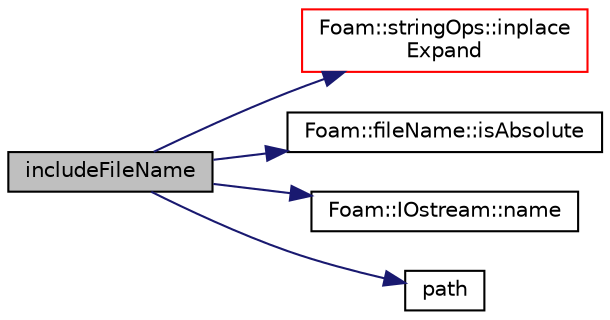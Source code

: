 digraph "includeFileName"
{
  bgcolor="transparent";
  edge [fontname="Helvetica",fontsize="10",labelfontname="Helvetica",labelfontsize="10"];
  node [fontname="Helvetica",fontsize="10",shape=record];
  rankdir="LR";
  Node1 [label="includeFileName",height=0.2,width=0.4,color="black", fillcolor="grey75", style="filled", fontcolor="black"];
  Node1 -> Node2 [color="midnightblue",fontsize="10",style="solid",fontname="Helvetica"];
  Node2 [label="Foam::stringOps::inplace\lExpand",height=0.2,width=0.4,color="red",URL="$a11027.html#a7020c3fef9cbe17ac1fcdaaa81fe1076",tooltip="Inplace expand occurences of variables according to the mapping. "];
  Node1 -> Node3 [color="midnightblue",fontsize="10",style="solid",fontname="Helvetica"];
  Node3 [label="Foam::fileName::isAbsolute",height=0.2,width=0.4,color="black",URL="$a00793.html#aa54f7835638248574126c3c079cd1640",tooltip="Return true if file name is absolute. "];
  Node1 -> Node4 [color="midnightblue",fontsize="10",style="solid",fontname="Helvetica"];
  Node4 [label="Foam::IOstream::name",height=0.2,width=0.4,color="black",URL="$a01209.html#ab27acd1d200f0d245337451aa2f31517",tooltip="Return the name of the stream. "];
  Node1 -> Node5 [color="midnightblue",fontsize="10",style="solid",fontname="Helvetica"];
  Node5 [label="path",height=0.2,width=0.4,color="black",URL="$a04654.html#ad8adfaf80503dc99cbb14bf07bf1eb22"];
}
